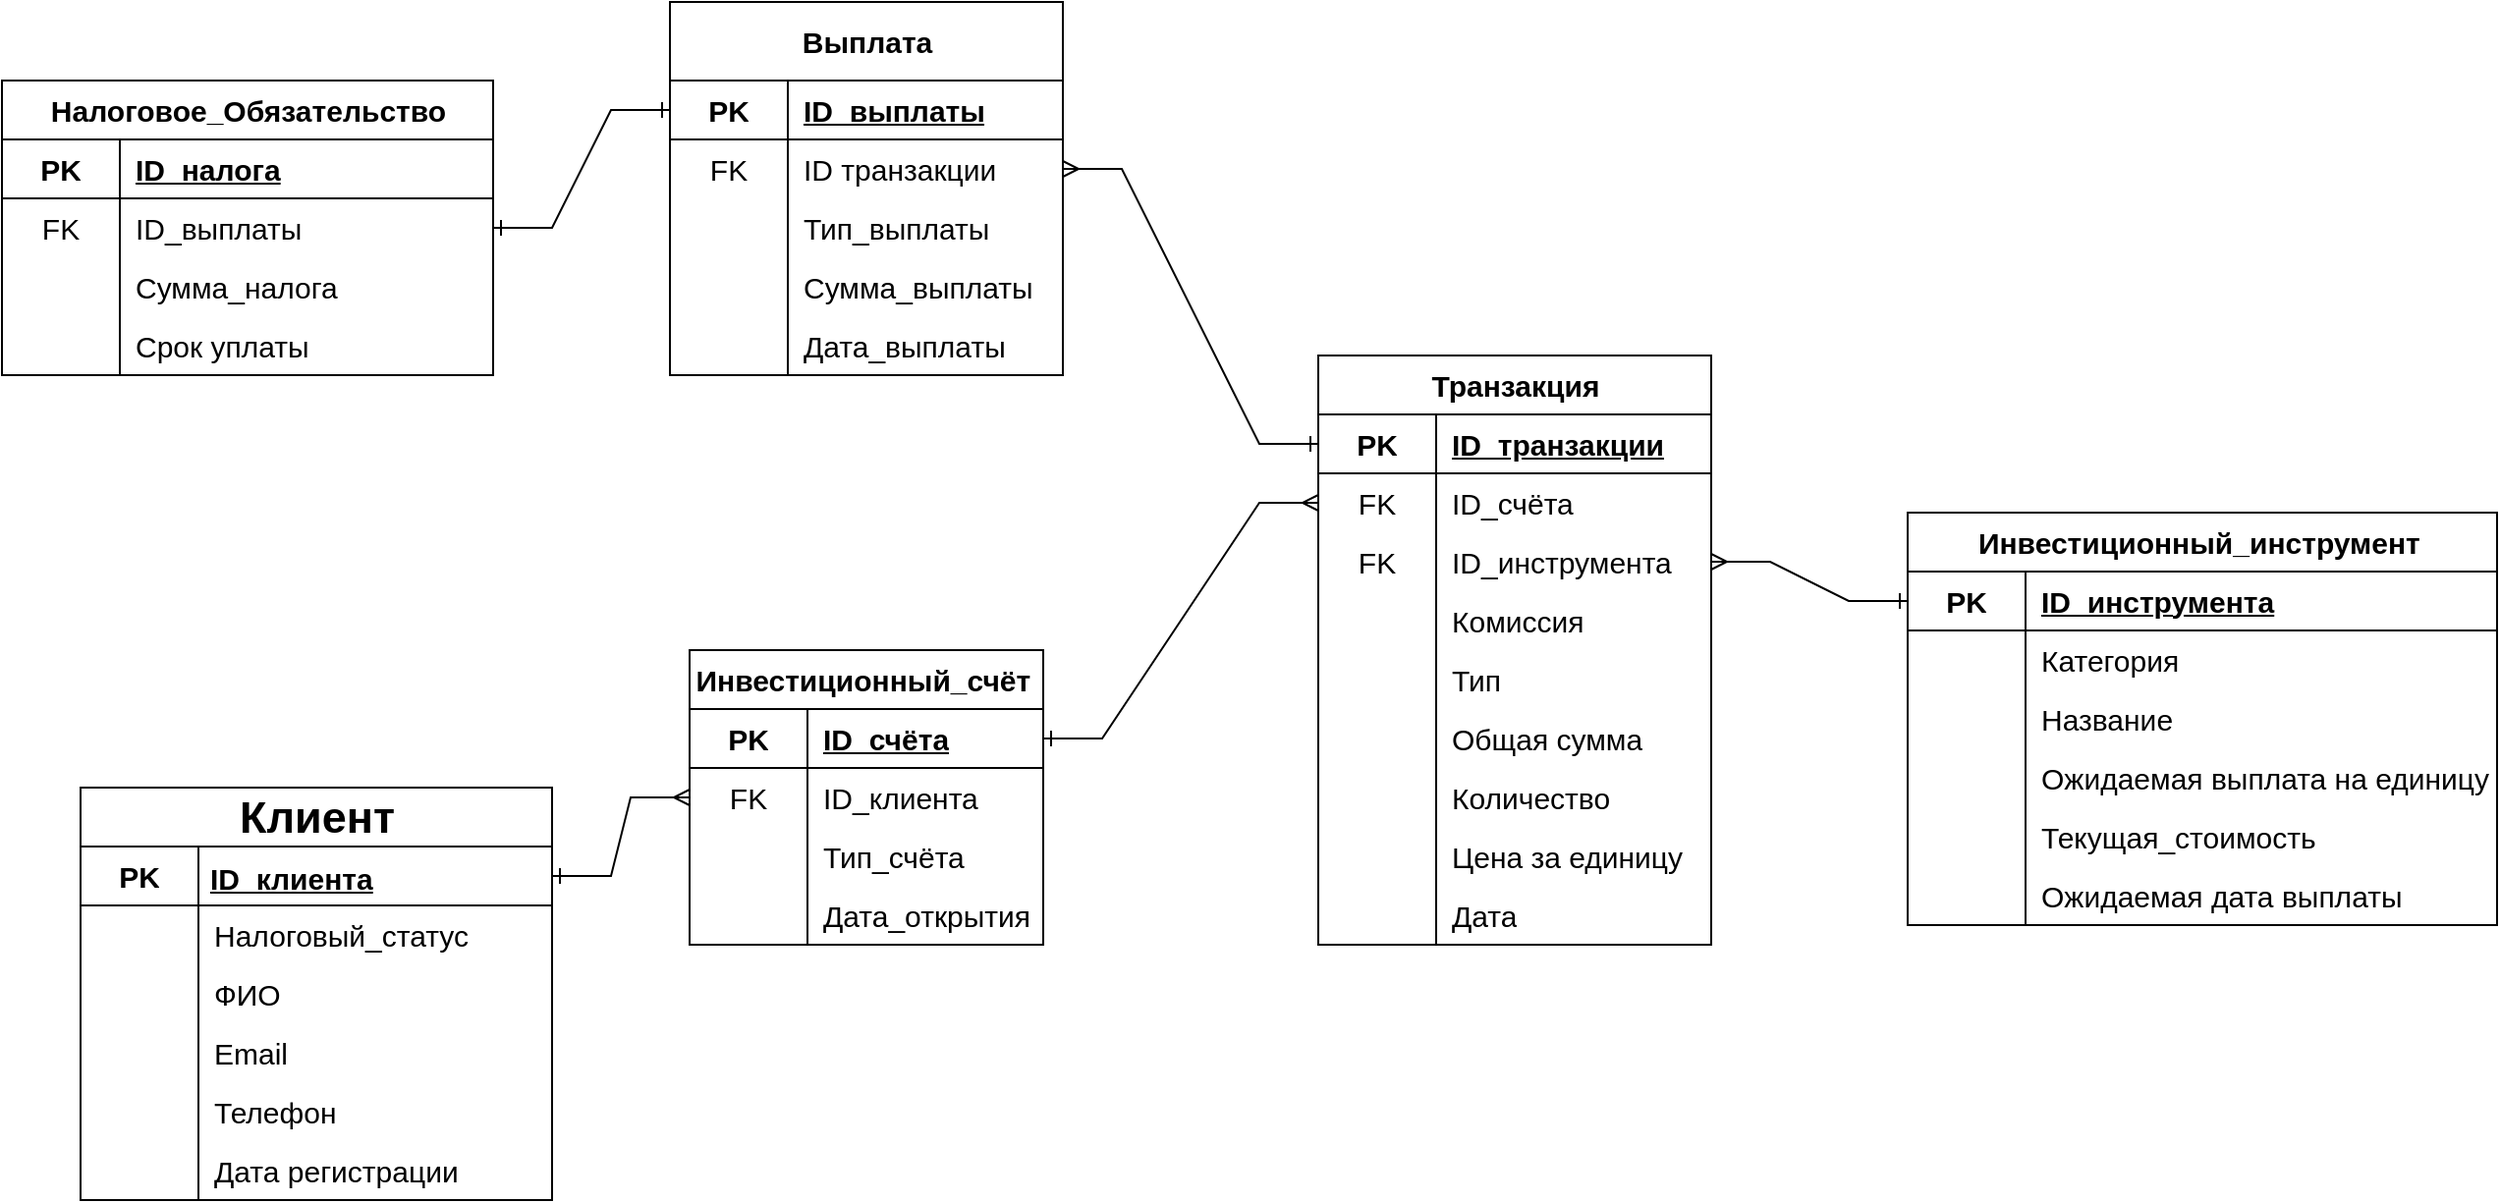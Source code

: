 <mxfile version="26.2.2">
  <diagram name="Страница — 1" id="XD8mL1H3JGyR3cqBagfl">
    <mxGraphModel dx="1548" dy="2171" grid="1" gridSize="10" guides="1" tooltips="1" connect="1" arrows="1" fold="1" page="1" pageScale="1" pageWidth="827" pageHeight="1169" math="0" shadow="0">
      <root>
        <mxCell id="0" />
        <mxCell id="1" parent="0" />
        <mxCell id="NHabuL97ViZi0DOSIS7M-5" value="&lt;div&gt;Инвестиционный_счёт&amp;nbsp;&lt;/div&gt;" style="shape=table;startSize=30;container=1;collapsible=1;childLayout=tableLayout;fixedRows=1;rowLines=0;fontStyle=1;align=center;resizeLast=1;verticalAlign=middle;horizontal=1;spacingTop=0;html=1;fontSize=15;" parent="1" vertex="1">
          <mxGeometry x="710" y="-530" width="180" height="150" as="geometry">
            <mxRectangle x="324" y="-620" width="70" height="30" as="alternateBounds" />
          </mxGeometry>
        </mxCell>
        <mxCell id="NHabuL97ViZi0DOSIS7M-6" value="" style="shape=tableRow;horizontal=1;startSize=0;swimlaneHead=0;swimlaneBody=0;fillColor=none;collapsible=0;dropTarget=0;points=[[0,0.5],[1,0.5]];portConstraint=eastwest;top=0;left=0;right=0;bottom=0;verticalAlign=middle;spacingTop=0;html=1;fontSize=15;" parent="NHabuL97ViZi0DOSIS7M-5" vertex="1">
          <mxGeometry y="30" width="180" height="30" as="geometry" />
        </mxCell>
        <mxCell id="NHabuL97ViZi0DOSIS7M-7" value="PK" style="shape=partialRectangle;connectable=0;fillColor=none;top=1;left=0;bottom=1;right=0;fontStyle=1;overflow=hidden;verticalAlign=middle;horizontal=1;spacingTop=0;html=1;fontSize=15;" parent="NHabuL97ViZi0DOSIS7M-6" vertex="1">
          <mxGeometry width="60" height="30" as="geometry">
            <mxRectangle width="60" height="30" as="alternateBounds" />
          </mxGeometry>
        </mxCell>
        <mxCell id="NHabuL97ViZi0DOSIS7M-8" value="&lt;div&gt;&lt;span class=&quot;text-sm px-1 rounded-sm !font-mono bg-orange-300/15 text-orange-500 dark:text-orange-300&quot;&gt;ID_счёта&lt;/span&gt;&lt;/div&gt;" style="shape=partialRectangle;connectable=0;fillColor=none;top=1;left=0;bottom=1;right=0;align=left;spacingLeft=6;fontStyle=5;overflow=hidden;verticalAlign=middle;horizontal=1;spacingTop=0;html=1;fontSize=15;" parent="NHabuL97ViZi0DOSIS7M-6" vertex="1">
          <mxGeometry x="60" width="120" height="30" as="geometry">
            <mxRectangle width="120" height="30" as="alternateBounds" />
          </mxGeometry>
        </mxCell>
        <mxCell id="NHabuL97ViZi0DOSIS7M-12" value="" style="shape=tableRow;horizontal=1;startSize=0;swimlaneHead=0;swimlaneBody=0;fillColor=none;collapsible=0;dropTarget=0;points=[[0,0.5],[1,0.5]];portConstraint=eastwest;top=0;left=0;right=0;bottom=0;verticalAlign=middle;spacingTop=0;html=1;fontSize=15;" parent="NHabuL97ViZi0DOSIS7M-5" vertex="1">
          <mxGeometry y="60" width="180" height="30" as="geometry" />
        </mxCell>
        <mxCell id="NHabuL97ViZi0DOSIS7M-13" value="FK" style="shape=partialRectangle;connectable=0;fillColor=none;top=0;left=0;bottom=0;right=0;editable=1;overflow=hidden;verticalAlign=middle;horizontal=1;spacingTop=0;html=1;fontSize=15;" parent="NHabuL97ViZi0DOSIS7M-12" vertex="1">
          <mxGeometry width="60" height="30" as="geometry">
            <mxRectangle width="60" height="30" as="alternateBounds" />
          </mxGeometry>
        </mxCell>
        <mxCell id="NHabuL97ViZi0DOSIS7M-14" value="&lt;div&gt;&lt;span class=&quot;text-sm px-1 rounded-sm !font-mono bg-orange-300/15 text-orange-500 dark:text-orange-300&quot;&gt;ID_клиента&lt;/span&gt;&lt;/div&gt;" style="shape=partialRectangle;connectable=0;fillColor=none;top=0;left=0;bottom=0;right=0;align=left;spacingLeft=6;overflow=hidden;verticalAlign=middle;horizontal=1;spacingTop=0;html=1;fontSize=15;" parent="NHabuL97ViZi0DOSIS7M-12" vertex="1">
          <mxGeometry x="60" width="120" height="30" as="geometry">
            <mxRectangle width="120" height="30" as="alternateBounds" />
          </mxGeometry>
        </mxCell>
        <mxCell id="NHabuL97ViZi0DOSIS7M-24" style="shape=tableRow;horizontal=1;startSize=0;swimlaneHead=0;swimlaneBody=0;fillColor=none;collapsible=0;dropTarget=0;points=[[0,0.5],[1,0.5]];portConstraint=eastwest;top=0;left=0;right=0;bottom=0;verticalAlign=middle;spacingTop=0;html=1;fontSize=15;" parent="NHabuL97ViZi0DOSIS7M-5" vertex="1">
          <mxGeometry y="90" width="180" height="30" as="geometry" />
        </mxCell>
        <mxCell id="NHabuL97ViZi0DOSIS7M-25" style="shape=partialRectangle;connectable=0;fillColor=none;top=0;left=0;bottom=0;right=0;editable=1;overflow=hidden;verticalAlign=middle;horizontal=1;spacingTop=0;html=1;fontSize=15;" parent="NHabuL97ViZi0DOSIS7M-24" vertex="1">
          <mxGeometry width="60" height="30" as="geometry">
            <mxRectangle width="60" height="30" as="alternateBounds" />
          </mxGeometry>
        </mxCell>
        <mxCell id="NHabuL97ViZi0DOSIS7M-26" value="&lt;div&gt;&lt;span class=&quot;text-sm px-1 rounded-sm !font-mono bg-orange-300/15 text-orange-500 dark:text-orange-300&quot;&gt;Тип_счёта&lt;/span&gt;&lt;/div&gt;" style="shape=partialRectangle;connectable=0;fillColor=none;top=0;left=0;bottom=0;right=0;align=left;spacingLeft=6;overflow=hidden;verticalAlign=middle;horizontal=1;spacingTop=0;html=1;fontSize=15;" parent="NHabuL97ViZi0DOSIS7M-24" vertex="1">
          <mxGeometry x="60" width="120" height="30" as="geometry">
            <mxRectangle width="120" height="30" as="alternateBounds" />
          </mxGeometry>
        </mxCell>
        <mxCell id="bDVeYn0kV_uHgOxBAZsU-36" style="shape=tableRow;horizontal=1;startSize=0;swimlaneHead=0;swimlaneBody=0;fillColor=none;collapsible=0;dropTarget=0;points=[[0,0.5],[1,0.5]];portConstraint=eastwest;top=0;left=0;right=0;bottom=0;verticalAlign=middle;spacingTop=0;html=1;fontSize=15;" parent="NHabuL97ViZi0DOSIS7M-5" vertex="1">
          <mxGeometry y="120" width="180" height="30" as="geometry" />
        </mxCell>
        <mxCell id="bDVeYn0kV_uHgOxBAZsU-37" style="shape=partialRectangle;connectable=0;fillColor=none;top=0;left=0;bottom=0;right=0;editable=1;overflow=hidden;verticalAlign=middle;horizontal=1;spacingTop=0;html=1;fontSize=15;" parent="bDVeYn0kV_uHgOxBAZsU-36" vertex="1">
          <mxGeometry width="60" height="30" as="geometry">
            <mxRectangle width="60" height="30" as="alternateBounds" />
          </mxGeometry>
        </mxCell>
        <mxCell id="bDVeYn0kV_uHgOxBAZsU-38" value="&lt;div&gt;&lt;span class=&quot;text-sm px-1 rounded-sm !font-mono bg-orange-300/15 text-orange-500 dark:text-orange-300&quot;&gt;Дата_открытия&lt;/span&gt;&lt;/div&gt;" style="shape=partialRectangle;connectable=0;fillColor=none;top=0;left=0;bottom=0;right=0;align=left;spacingLeft=6;overflow=hidden;verticalAlign=middle;horizontal=1;spacingTop=0;html=1;fontSize=15;" parent="bDVeYn0kV_uHgOxBAZsU-36" vertex="1">
          <mxGeometry x="60" width="120" height="30" as="geometry">
            <mxRectangle width="120" height="30" as="alternateBounds" />
          </mxGeometry>
        </mxCell>
        <mxCell id="NHabuL97ViZi0DOSIS7M-27" value="&lt;div&gt;Инвестиционный_инструмент&amp;nbsp;&lt;/div&gt;" style="shape=table;startSize=30;container=1;collapsible=1;childLayout=tableLayout;fixedRows=1;rowLines=0;fontStyle=1;align=center;resizeLast=1;verticalAlign=middle;horizontal=1;spacingTop=0;html=1;fontSize=15;" parent="1" vertex="1">
          <mxGeometry x="1330" y="-600" width="300" height="210" as="geometry">
            <mxRectangle x="280" y="290" width="70" height="30" as="alternateBounds" />
          </mxGeometry>
        </mxCell>
        <mxCell id="NHabuL97ViZi0DOSIS7M-28" value="" style="shape=tableRow;horizontal=1;startSize=0;swimlaneHead=0;swimlaneBody=0;fillColor=none;collapsible=0;dropTarget=0;points=[[0,0.5],[1,0.5]];portConstraint=eastwest;top=0;left=0;right=0;bottom=0;verticalAlign=middle;spacingTop=0;html=1;fontSize=15;" parent="NHabuL97ViZi0DOSIS7M-27" vertex="1">
          <mxGeometry y="30" width="300" height="30" as="geometry" />
        </mxCell>
        <mxCell id="NHabuL97ViZi0DOSIS7M-29" value="PK" style="shape=partialRectangle;connectable=0;fillColor=none;top=1;left=0;bottom=1;right=0;fontStyle=1;overflow=hidden;verticalAlign=middle;horizontal=1;spacingTop=0;html=1;fontSize=15;" parent="NHabuL97ViZi0DOSIS7M-28" vertex="1">
          <mxGeometry width="60" height="30" as="geometry">
            <mxRectangle width="60" height="30" as="alternateBounds" />
          </mxGeometry>
        </mxCell>
        <mxCell id="NHabuL97ViZi0DOSIS7M-30" value="&lt;div&gt;&lt;span class=&quot;text-sm px-1 rounded-sm !font-mono bg-orange-300/15 text-orange-500 dark:text-orange-300&quot;&gt;ID_инструмента&lt;/span&gt;&lt;/div&gt;" style="shape=partialRectangle;connectable=0;fillColor=none;top=1;left=0;bottom=1;right=0;align=left;spacingLeft=6;fontStyle=5;overflow=hidden;verticalAlign=middle;horizontal=1;spacingTop=0;html=1;fontSize=15;" parent="NHabuL97ViZi0DOSIS7M-28" vertex="1">
          <mxGeometry x="60" width="240" height="30" as="geometry">
            <mxRectangle width="240" height="30" as="alternateBounds" />
          </mxGeometry>
        </mxCell>
        <mxCell id="NHabuL97ViZi0DOSIS7M-31" value="" style="shape=tableRow;horizontal=1;startSize=0;swimlaneHead=0;swimlaneBody=0;fillColor=none;collapsible=0;dropTarget=0;points=[[0,0.5],[1,0.5]];portConstraint=eastwest;top=0;left=0;right=0;bottom=0;verticalAlign=middle;spacingTop=0;html=1;fontSize=15;" parent="NHabuL97ViZi0DOSIS7M-27" vertex="1">
          <mxGeometry y="60" width="300" height="30" as="geometry" />
        </mxCell>
        <mxCell id="NHabuL97ViZi0DOSIS7M-32" value="" style="shape=partialRectangle;connectable=0;fillColor=none;top=0;left=0;bottom=0;right=0;editable=1;overflow=hidden;verticalAlign=middle;horizontal=1;spacingTop=0;html=1;fontSize=15;" parent="NHabuL97ViZi0DOSIS7M-31" vertex="1">
          <mxGeometry width="60" height="30" as="geometry">
            <mxRectangle width="60" height="30" as="alternateBounds" />
          </mxGeometry>
        </mxCell>
        <mxCell id="NHabuL97ViZi0DOSIS7M-33" value="&lt;div&gt;&lt;span class=&quot;text-sm px-1 rounded-sm !font-mono bg-orange-400/10 text-orange-500 dark:bg-orange-300/10 dark:text-orange-200&quot;&gt;Категория&lt;/span&gt;&lt;/div&gt;" style="shape=partialRectangle;connectable=0;fillColor=none;top=0;left=0;bottom=0;right=0;align=left;spacingLeft=6;overflow=hidden;verticalAlign=middle;horizontal=1;spacingTop=0;html=1;fontSize=15;" parent="NHabuL97ViZi0DOSIS7M-31" vertex="1">
          <mxGeometry x="60" width="240" height="30" as="geometry">
            <mxRectangle width="240" height="30" as="alternateBounds" />
          </mxGeometry>
        </mxCell>
        <mxCell id="NHabuL97ViZi0DOSIS7M-34" style="shape=tableRow;horizontal=1;startSize=0;swimlaneHead=0;swimlaneBody=0;fillColor=none;collapsible=0;dropTarget=0;points=[[0,0.5],[1,0.5]];portConstraint=eastwest;top=0;left=0;right=0;bottom=0;verticalAlign=middle;spacingTop=0;html=1;fontSize=15;" parent="NHabuL97ViZi0DOSIS7M-27" vertex="1">
          <mxGeometry y="90" width="300" height="30" as="geometry" />
        </mxCell>
        <mxCell id="NHabuL97ViZi0DOSIS7M-35" style="shape=partialRectangle;connectable=0;fillColor=none;top=0;left=0;bottom=0;right=0;editable=1;overflow=hidden;verticalAlign=middle;horizontal=1;spacingTop=0;html=1;fontSize=15;" parent="NHabuL97ViZi0DOSIS7M-34" vertex="1">
          <mxGeometry width="60" height="30" as="geometry">
            <mxRectangle width="60" height="30" as="alternateBounds" />
          </mxGeometry>
        </mxCell>
        <mxCell id="NHabuL97ViZi0DOSIS7M-36" value="&lt;div&gt;&lt;span class=&quot;text-sm px-1 rounded-sm !font-mono bg-orange-300/15 text-orange-500 dark:text-orange-300&quot;&gt;Название&lt;/span&gt;&lt;/div&gt;" style="shape=partialRectangle;connectable=0;fillColor=none;top=0;left=0;bottom=0;right=0;align=left;spacingLeft=6;overflow=hidden;verticalAlign=middle;horizontal=1;spacingTop=0;html=1;fontSize=15;" parent="NHabuL97ViZi0DOSIS7M-34" vertex="1">
          <mxGeometry x="60" width="240" height="30" as="geometry">
            <mxRectangle width="240" height="30" as="alternateBounds" />
          </mxGeometry>
        </mxCell>
        <mxCell id="bDVeYn0kV_uHgOxBAZsU-24" style="shape=tableRow;horizontal=1;startSize=0;swimlaneHead=0;swimlaneBody=0;fillColor=none;collapsible=0;dropTarget=0;points=[[0,0.5],[1,0.5]];portConstraint=eastwest;top=0;left=0;right=0;bottom=0;verticalAlign=middle;spacingTop=0;html=1;fontSize=15;" parent="NHabuL97ViZi0DOSIS7M-27" vertex="1">
          <mxGeometry y="120" width="300" height="30" as="geometry" />
        </mxCell>
        <mxCell id="bDVeYn0kV_uHgOxBAZsU-25" style="shape=partialRectangle;connectable=0;fillColor=none;top=0;left=0;bottom=0;right=0;editable=1;overflow=hidden;verticalAlign=middle;horizontal=1;spacingTop=0;html=1;fontSize=15;" parent="bDVeYn0kV_uHgOxBAZsU-24" vertex="1">
          <mxGeometry width="60" height="30" as="geometry">
            <mxRectangle width="60" height="30" as="alternateBounds" />
          </mxGeometry>
        </mxCell>
        <mxCell id="bDVeYn0kV_uHgOxBAZsU-26" value="&lt;div&gt;&lt;span class=&quot;text-sm px-1 rounded-sm !font-mono bg-orange-400/10 text-orange-500 dark:bg-orange-300/10 dark:text-orange-200&quot;&gt;Ожидаемая выплата на единицу&lt;/span&gt;&lt;/div&gt;" style="shape=partialRectangle;connectable=0;fillColor=none;top=0;left=0;bottom=0;right=0;align=left;spacingLeft=6;overflow=hidden;verticalAlign=middle;horizontal=1;spacingTop=0;html=1;fontSize=15;" parent="bDVeYn0kV_uHgOxBAZsU-24" vertex="1">
          <mxGeometry x="60" width="240" height="30" as="geometry">
            <mxRectangle width="240" height="30" as="alternateBounds" />
          </mxGeometry>
        </mxCell>
        <mxCell id="bDVeYn0kV_uHgOxBAZsU-27" style="shape=tableRow;horizontal=1;startSize=0;swimlaneHead=0;swimlaneBody=0;fillColor=none;collapsible=0;dropTarget=0;points=[[0,0.5],[1,0.5]];portConstraint=eastwest;top=0;left=0;right=0;bottom=0;verticalAlign=middle;spacingTop=0;html=1;fontSize=15;" parent="NHabuL97ViZi0DOSIS7M-27" vertex="1">
          <mxGeometry y="150" width="300" height="30" as="geometry" />
        </mxCell>
        <mxCell id="bDVeYn0kV_uHgOxBAZsU-28" style="shape=partialRectangle;connectable=0;fillColor=none;top=0;left=0;bottom=0;right=0;editable=1;overflow=hidden;verticalAlign=middle;horizontal=1;spacingTop=0;html=1;fontSize=15;" parent="bDVeYn0kV_uHgOxBAZsU-27" vertex="1">
          <mxGeometry width="60" height="30" as="geometry">
            <mxRectangle width="60" height="30" as="alternateBounds" />
          </mxGeometry>
        </mxCell>
        <mxCell id="bDVeYn0kV_uHgOxBAZsU-29" value="&lt;div&gt;&lt;span class=&quot;text-sm px-1 rounded-sm !font-mono bg-orange-300/15 text-orange-500 dark:text-orange-300&quot;&gt;Текущая_стоимость&lt;/span&gt;&lt;/div&gt;" style="shape=partialRectangle;connectable=0;fillColor=none;top=0;left=0;bottom=0;right=0;align=left;spacingLeft=6;overflow=hidden;verticalAlign=middle;horizontal=1;spacingTop=0;html=1;fontSize=15;" parent="bDVeYn0kV_uHgOxBAZsU-27" vertex="1">
          <mxGeometry x="60" width="240" height="30" as="geometry">
            <mxRectangle width="240" height="30" as="alternateBounds" />
          </mxGeometry>
        </mxCell>
        <mxCell id="bDVeYn0kV_uHgOxBAZsU-30" style="shape=tableRow;horizontal=1;startSize=0;swimlaneHead=0;swimlaneBody=0;fillColor=none;collapsible=0;dropTarget=0;points=[[0,0.5],[1,0.5]];portConstraint=eastwest;top=0;left=0;right=0;bottom=0;verticalAlign=middle;spacingTop=0;html=1;fontSize=15;" parent="NHabuL97ViZi0DOSIS7M-27" vertex="1">
          <mxGeometry y="180" width="300" height="30" as="geometry" />
        </mxCell>
        <mxCell id="bDVeYn0kV_uHgOxBAZsU-31" style="shape=partialRectangle;connectable=0;fillColor=none;top=0;left=0;bottom=0;right=0;editable=1;overflow=hidden;verticalAlign=middle;horizontal=1;spacingTop=0;html=1;fontSize=15;" parent="bDVeYn0kV_uHgOxBAZsU-30" vertex="1">
          <mxGeometry width="60" height="30" as="geometry">
            <mxRectangle width="60" height="30" as="alternateBounds" />
          </mxGeometry>
        </mxCell>
        <mxCell id="bDVeYn0kV_uHgOxBAZsU-32" value="&lt;div&gt;&lt;span class=&quot;text-sm px-1 rounded-sm !font-mono bg-orange-400/10 text-orange-500 dark:bg-orange-300/10 dark:text-orange-200&quot;&gt;Ожидаемая дата выплаты&lt;/span&gt;&lt;/div&gt;" style="shape=partialRectangle;connectable=0;fillColor=none;top=0;left=0;bottom=0;right=0;align=left;spacingLeft=6;overflow=hidden;verticalAlign=middle;horizontal=1;spacingTop=0;html=1;fontSize=15;" parent="bDVeYn0kV_uHgOxBAZsU-30" vertex="1">
          <mxGeometry x="60" width="240" height="30" as="geometry">
            <mxRectangle width="240" height="30" as="alternateBounds" />
          </mxGeometry>
        </mxCell>
        <mxCell id="NHabuL97ViZi0DOSIS7M-37" value="&lt;div&gt;Выплата&lt;/div&gt;" style="shape=table;startSize=40;container=1;collapsible=1;childLayout=tableLayout;fixedRows=1;rowLines=0;fontStyle=1;align=center;resizeLast=1;verticalAlign=middle;horizontal=1;spacingTop=0;html=1;fontSize=15;" parent="1" vertex="1">
          <mxGeometry x="700" y="-860" width="200" height="190" as="geometry">
            <mxRectangle x="280" y="290" width="70" height="30" as="alternateBounds" />
          </mxGeometry>
        </mxCell>
        <mxCell id="NHabuL97ViZi0DOSIS7M-38" value="" style="shape=tableRow;horizontal=1;startSize=0;swimlaneHead=0;swimlaneBody=0;fillColor=none;collapsible=0;dropTarget=0;points=[[0,0.5],[1,0.5]];portConstraint=eastwest;top=0;left=0;right=0;bottom=0;verticalAlign=middle;spacingTop=0;html=1;fontSize=15;" parent="NHabuL97ViZi0DOSIS7M-37" vertex="1">
          <mxGeometry y="40" width="200" height="30" as="geometry" />
        </mxCell>
        <mxCell id="NHabuL97ViZi0DOSIS7M-39" value="PK" style="shape=partialRectangle;connectable=0;fillColor=none;top=1;left=0;bottom=1;right=0;fontStyle=1;overflow=hidden;verticalAlign=middle;horizontal=1;spacingTop=0;html=1;fontSize=15;perimeterSpacing=0;" parent="NHabuL97ViZi0DOSIS7M-38" vertex="1">
          <mxGeometry width="60" height="30" as="geometry">
            <mxRectangle width="60" height="30" as="alternateBounds" />
          </mxGeometry>
        </mxCell>
        <mxCell id="NHabuL97ViZi0DOSIS7M-40" value="&lt;div&gt;&lt;span class=&quot;text-sm px-1 rounded-sm !font-mono bg-orange-300/15 text-orange-500 dark:text-orange-300&quot;&gt;ID_выплаты&lt;/span&gt;&lt;/div&gt;" style="shape=partialRectangle;connectable=0;fillColor=none;top=1;left=0;bottom=1;right=0;align=left;spacingLeft=6;fontStyle=5;overflow=hidden;verticalAlign=middle;horizontal=1;spacingTop=0;html=1;fontSize=15;perimeterSpacing=0;" parent="NHabuL97ViZi0DOSIS7M-38" vertex="1">
          <mxGeometry x="60" width="140" height="30" as="geometry">
            <mxRectangle width="140" height="30" as="alternateBounds" />
          </mxGeometry>
        </mxCell>
        <mxCell id="7bOP3J1XzHHh1wOAjMMf-2" style="shape=tableRow;horizontal=1;startSize=0;swimlaneHead=0;swimlaneBody=0;fillColor=none;collapsible=0;dropTarget=0;points=[[0,0.5],[1,0.5]];portConstraint=eastwest;top=0;left=0;right=0;bottom=0;verticalAlign=middle;spacingTop=0;html=1;fontSize=15;" parent="NHabuL97ViZi0DOSIS7M-37" vertex="1">
          <mxGeometry y="70" width="200" height="30" as="geometry" />
        </mxCell>
        <mxCell id="7bOP3J1XzHHh1wOAjMMf-3" value="FK" style="shape=partialRectangle;connectable=0;fillColor=none;top=0;left=0;bottom=0;right=0;editable=1;overflow=hidden;verticalAlign=middle;horizontal=1;spacingTop=0;html=1;fontSize=15;" parent="7bOP3J1XzHHh1wOAjMMf-2" vertex="1">
          <mxGeometry width="60" height="30" as="geometry">
            <mxRectangle width="60" height="30" as="alternateBounds" />
          </mxGeometry>
        </mxCell>
        <mxCell id="7bOP3J1XzHHh1wOAjMMf-4" value="&lt;div&gt;&lt;span class=&quot;text-sm px-1 rounded-sm !font-mono bg-orange-400/10 text-orange-500 dark:bg-orange-300/10 dark:text-orange-200&quot;&gt;ID транзакции&lt;/span&gt;&lt;/div&gt;" style="shape=partialRectangle;connectable=0;fillColor=none;top=0;left=0;bottom=0;right=0;align=left;spacingLeft=6;overflow=hidden;verticalAlign=middle;horizontal=1;spacingTop=0;html=1;fontSize=15;" parent="7bOP3J1XzHHh1wOAjMMf-2" vertex="1">
          <mxGeometry x="60" width="140" height="30" as="geometry">
            <mxRectangle width="140" height="30" as="alternateBounds" />
          </mxGeometry>
        </mxCell>
        <mxCell id="NHabuL97ViZi0DOSIS7M-53" style="shape=tableRow;horizontal=1;startSize=0;swimlaneHead=0;swimlaneBody=0;fillColor=none;collapsible=0;dropTarget=0;points=[[0,0.5],[1,0.5]];portConstraint=eastwest;top=0;left=0;right=0;bottom=0;verticalAlign=middle;spacingTop=0;html=1;fontSize=15;" parent="NHabuL97ViZi0DOSIS7M-37" vertex="1">
          <mxGeometry y="100" width="200" height="30" as="geometry" />
        </mxCell>
        <mxCell id="NHabuL97ViZi0DOSIS7M-54" style="shape=partialRectangle;connectable=0;fillColor=none;top=0;left=0;bottom=0;right=0;editable=1;overflow=hidden;verticalAlign=middle;horizontal=1;spacingTop=0;html=1;fontSize=15;" parent="NHabuL97ViZi0DOSIS7M-53" vertex="1">
          <mxGeometry width="60" height="30" as="geometry">
            <mxRectangle width="60" height="30" as="alternateBounds" />
          </mxGeometry>
        </mxCell>
        <mxCell id="NHabuL97ViZi0DOSIS7M-55" value="&lt;div&gt;&lt;span class=&quot;text-sm px-1 rounded-sm !font-mono bg-orange-300/15 text-orange-500 dark:text-orange-300&quot;&gt;Тип_выплаты&lt;/span&gt;&lt;/div&gt;" style="shape=partialRectangle;connectable=0;fillColor=none;top=0;left=0;bottom=0;right=0;align=left;spacingLeft=6;overflow=hidden;verticalAlign=middle;horizontal=1;spacingTop=0;html=1;fontSize=15;" parent="NHabuL97ViZi0DOSIS7M-53" vertex="1">
          <mxGeometry x="60" width="140" height="30" as="geometry">
            <mxRectangle width="140" height="30" as="alternateBounds" />
          </mxGeometry>
        </mxCell>
        <mxCell id="NHabuL97ViZi0DOSIS7M-50" style="shape=tableRow;horizontal=1;startSize=0;swimlaneHead=0;swimlaneBody=0;fillColor=none;collapsible=0;dropTarget=0;points=[[0,0.5],[1,0.5]];portConstraint=eastwest;top=0;left=0;right=0;bottom=0;verticalAlign=middle;spacingTop=0;html=1;fontSize=15;" parent="NHabuL97ViZi0DOSIS7M-37" vertex="1">
          <mxGeometry y="130" width="200" height="30" as="geometry" />
        </mxCell>
        <mxCell id="NHabuL97ViZi0DOSIS7M-51" style="shape=partialRectangle;connectable=0;fillColor=none;top=0;left=0;bottom=0;right=0;editable=1;overflow=hidden;verticalAlign=middle;horizontal=1;spacingTop=0;html=1;fontSize=15;" parent="NHabuL97ViZi0DOSIS7M-50" vertex="1">
          <mxGeometry width="60" height="30" as="geometry">
            <mxRectangle width="60" height="30" as="alternateBounds" />
          </mxGeometry>
        </mxCell>
        <mxCell id="NHabuL97ViZi0DOSIS7M-52" value="&lt;div&gt;&lt;span class=&quot;text-sm px-1 rounded-sm !font-mono bg-orange-300/15 text-orange-500 dark:text-orange-300&quot;&gt;Сумма_выплаты&lt;/span&gt;&lt;/div&gt;" style="shape=partialRectangle;connectable=0;fillColor=none;top=0;left=0;bottom=0;right=0;align=left;spacingLeft=6;overflow=hidden;verticalAlign=middle;horizontal=1;spacingTop=0;html=1;fontSize=15;" parent="NHabuL97ViZi0DOSIS7M-50" vertex="1">
          <mxGeometry x="60" width="140" height="30" as="geometry">
            <mxRectangle width="140" height="30" as="alternateBounds" />
          </mxGeometry>
        </mxCell>
        <mxCell id="NHabuL97ViZi0DOSIS7M-47" style="shape=tableRow;horizontal=1;startSize=0;swimlaneHead=0;swimlaneBody=0;fillColor=none;collapsible=0;dropTarget=0;points=[[0,0.5],[1,0.5]];portConstraint=eastwest;top=0;left=0;right=0;bottom=0;verticalAlign=middle;spacingTop=0;html=1;fontSize=15;" parent="NHabuL97ViZi0DOSIS7M-37" vertex="1">
          <mxGeometry y="160" width="200" height="30" as="geometry" />
        </mxCell>
        <mxCell id="NHabuL97ViZi0DOSIS7M-48" style="shape=partialRectangle;connectable=0;fillColor=none;top=0;left=0;bottom=0;right=0;editable=1;overflow=hidden;verticalAlign=middle;horizontal=1;spacingTop=0;html=1;fontSize=15;" parent="NHabuL97ViZi0DOSIS7M-47" vertex="1">
          <mxGeometry width="60" height="30" as="geometry">
            <mxRectangle width="60" height="30" as="alternateBounds" />
          </mxGeometry>
        </mxCell>
        <mxCell id="NHabuL97ViZi0DOSIS7M-49" value="&lt;div&gt;&lt;span class=&quot;text-sm px-1 rounded-sm !font-mono bg-orange-300/15 text-orange-500 dark:text-orange-300&quot;&gt;Дата_выплаты&lt;/span&gt;&lt;/div&gt;" style="shape=partialRectangle;connectable=0;fillColor=none;top=0;left=0;bottom=0;right=0;align=left;spacingLeft=6;overflow=hidden;verticalAlign=middle;horizontal=1;spacingTop=0;html=1;fontSize=15;" parent="NHabuL97ViZi0DOSIS7M-47" vertex="1">
          <mxGeometry x="60" width="140" height="30" as="geometry">
            <mxRectangle width="140" height="30" as="alternateBounds" />
          </mxGeometry>
        </mxCell>
        <mxCell id="NHabuL97ViZi0DOSIS7M-60" value="&lt;h2 dir=&quot;ltr&quot; data-pm-slice=&quot;1 1 []&quot;&gt;&lt;font&gt;Клиент&lt;/font&gt;&lt;/h2&gt;" style="shape=table;startSize=30;container=1;collapsible=1;childLayout=tableLayout;fixedRows=1;rowLines=0;fontStyle=1;align=center;resizeLast=1;verticalAlign=middle;horizontal=1;spacingTop=0;html=1;fontSize=15;" parent="1" vertex="1">
          <mxGeometry x="400" y="-460" width="240" height="210" as="geometry">
            <mxRectangle x="280" y="290" width="70" height="30" as="alternateBounds" />
          </mxGeometry>
        </mxCell>
        <mxCell id="NHabuL97ViZi0DOSIS7M-61" value="" style="shape=tableRow;horizontal=1;startSize=0;swimlaneHead=0;swimlaneBody=0;fillColor=none;collapsible=0;dropTarget=0;points=[[0,0.5],[1,0.5]];portConstraint=eastwest;top=0;left=0;right=0;bottom=0;verticalAlign=middle;spacingTop=0;html=1;fontSize=15;" parent="NHabuL97ViZi0DOSIS7M-60" vertex="1">
          <mxGeometry y="30" width="240" height="30" as="geometry" />
        </mxCell>
        <mxCell id="NHabuL97ViZi0DOSIS7M-62" value="PK" style="shape=partialRectangle;connectable=0;fillColor=none;top=1;left=0;bottom=1;right=0;fontStyle=1;overflow=hidden;verticalAlign=middle;horizontal=1;spacingTop=0;html=1;fontSize=15;" parent="NHabuL97ViZi0DOSIS7M-61" vertex="1">
          <mxGeometry width="60" height="30" as="geometry">
            <mxRectangle width="60" height="30" as="alternateBounds" />
          </mxGeometry>
        </mxCell>
        <mxCell id="NHabuL97ViZi0DOSIS7M-63" value="&lt;p dir=&quot;ltr&quot; data-pm-slice=&quot;1 1 [&amp;quot;bulletList&amp;quot;,{&amp;quot;tight&amp;quot;:true,&amp;quot;dir&amp;quot;:&amp;quot;ltr&amp;quot;},&amp;quot;listItem&amp;quot;,{},&amp;quot;bulletList&amp;quot;,{&amp;quot;tight&amp;quot;:true,&amp;quot;dir&amp;quot;:&amp;quot;ltr&amp;quot;},&amp;quot;listItem&amp;quot;,{}]&quot;&gt;&lt;span class=&quot;text-sm px-1 rounded-sm !font-mono bg-sunset/10 text-rust dark:bg-dawn/10 dark:text-dawn&quot;&gt;ID_клиента&lt;/span&gt;&lt;/p&gt;" style="shape=partialRectangle;connectable=0;fillColor=none;top=1;left=0;bottom=1;right=0;align=left;spacingLeft=6;fontStyle=5;overflow=hidden;verticalAlign=middle;horizontal=1;spacingTop=-8;html=1;fontSize=15;strokeWidth=1;spacing=0;" parent="NHabuL97ViZi0DOSIS7M-61" vertex="1">
          <mxGeometry x="60" width="180" height="30" as="geometry">
            <mxRectangle width="180" height="30" as="alternateBounds" />
          </mxGeometry>
        </mxCell>
        <mxCell id="NHabuL97ViZi0DOSIS7M-64" value="" style="shape=tableRow;horizontal=1;startSize=0;swimlaneHead=0;swimlaneBody=0;fillColor=none;collapsible=0;dropTarget=0;points=[[0,0.5],[1,0.5]];portConstraint=eastwest;top=0;left=0;right=0;bottom=0;verticalAlign=middle;spacingTop=0;html=1;fontSize=15;" parent="NHabuL97ViZi0DOSIS7M-60" vertex="1">
          <mxGeometry y="60" width="240" height="30" as="geometry" />
        </mxCell>
        <mxCell id="NHabuL97ViZi0DOSIS7M-65" value="" style="shape=partialRectangle;connectable=0;fillColor=none;top=0;left=0;bottom=0;right=0;editable=1;overflow=hidden;verticalAlign=middle;horizontal=1;spacingTop=0;html=1;fontSize=15;" parent="NHabuL97ViZi0DOSIS7M-64" vertex="1">
          <mxGeometry width="60" height="30" as="geometry">
            <mxRectangle width="60" height="30" as="alternateBounds" />
          </mxGeometry>
        </mxCell>
        <mxCell id="NHabuL97ViZi0DOSIS7M-66" value="&lt;div&gt;&lt;span class=&quot;text-sm px-1 rounded-sm !font-mono bg-orange-300/15 text-orange-500 dark:text-orange-300&quot;&gt;Налоговый_статус&lt;/span&gt;&lt;/div&gt;" style="shape=partialRectangle;connectable=0;fillColor=none;top=0;left=0;bottom=0;right=0;align=left;spacingLeft=6;overflow=hidden;verticalAlign=middle;horizontal=1;spacingTop=0;html=1;fontSize=15;" parent="NHabuL97ViZi0DOSIS7M-64" vertex="1">
          <mxGeometry x="60" width="180" height="30" as="geometry">
            <mxRectangle width="180" height="30" as="alternateBounds" />
          </mxGeometry>
        </mxCell>
        <mxCell id="NHabuL97ViZi0DOSIS7M-67" style="shape=tableRow;horizontal=1;startSize=0;swimlaneHead=0;swimlaneBody=0;fillColor=none;collapsible=0;dropTarget=0;points=[[0,0.5],[1,0.5]];portConstraint=eastwest;top=0;left=0;right=0;bottom=0;verticalAlign=middle;spacingTop=0;html=1;fontSize=15;" parent="NHabuL97ViZi0DOSIS7M-60" vertex="1">
          <mxGeometry y="90" width="240" height="30" as="geometry" />
        </mxCell>
        <mxCell id="NHabuL97ViZi0DOSIS7M-68" style="shape=partialRectangle;connectable=0;fillColor=none;top=0;left=0;bottom=0;right=0;editable=1;overflow=hidden;verticalAlign=middle;horizontal=1;spacingTop=0;html=1;fontSize=15;" parent="NHabuL97ViZi0DOSIS7M-67" vertex="1">
          <mxGeometry width="60" height="30" as="geometry">
            <mxRectangle width="60" height="30" as="alternateBounds" />
          </mxGeometry>
        </mxCell>
        <mxCell id="NHabuL97ViZi0DOSIS7M-69" value="&lt;div&gt;&lt;span class=&quot;text-sm px-1 rounded-sm !font-mono bg-orange-300/15 text-orange-500 dark:text-orange-300&quot;&gt;ФИО&lt;/span&gt;&lt;/div&gt;" style="shape=partialRectangle;connectable=0;fillColor=none;top=0;left=0;bottom=0;right=0;align=left;spacingLeft=6;overflow=hidden;verticalAlign=middle;horizontal=1;spacingTop=0;html=1;fontSize=15;" parent="NHabuL97ViZi0DOSIS7M-67" vertex="1">
          <mxGeometry x="60" width="180" height="30" as="geometry">
            <mxRectangle width="180" height="30" as="alternateBounds" />
          </mxGeometry>
        </mxCell>
        <mxCell id="NHabuL97ViZi0DOSIS7M-70" style="shape=tableRow;horizontal=1;startSize=0;swimlaneHead=0;swimlaneBody=0;fillColor=none;collapsible=0;dropTarget=0;points=[[0,0.5],[1,0.5]];portConstraint=eastwest;top=0;left=0;right=0;bottom=0;verticalAlign=middle;spacingTop=0;html=1;fontSize=15;" parent="NHabuL97ViZi0DOSIS7M-60" vertex="1">
          <mxGeometry y="120" width="240" height="30" as="geometry" />
        </mxCell>
        <mxCell id="NHabuL97ViZi0DOSIS7M-71" style="shape=partialRectangle;connectable=0;fillColor=none;top=0;left=0;bottom=0;right=0;editable=1;overflow=hidden;verticalAlign=middle;horizontal=1;spacingTop=0;html=1;fontSize=15;" parent="NHabuL97ViZi0DOSIS7M-70" vertex="1">
          <mxGeometry width="60" height="30" as="geometry">
            <mxRectangle width="60" height="30" as="alternateBounds" />
          </mxGeometry>
        </mxCell>
        <mxCell id="NHabuL97ViZi0DOSIS7M-72" value="&lt;div&gt;&lt;span class=&quot;text-sm px-1 rounded-sm !font-mono bg-orange-300/15 text-orange-500 dark:text-orange-300&quot;&gt;Email&lt;/span&gt;&lt;/div&gt;" style="shape=partialRectangle;connectable=0;fillColor=none;top=0;left=0;bottom=0;right=0;align=left;spacingLeft=6;overflow=hidden;verticalAlign=middle;horizontal=1;spacingTop=0;html=1;fontSize=15;" parent="NHabuL97ViZi0DOSIS7M-70" vertex="1">
          <mxGeometry x="60" width="180" height="30" as="geometry">
            <mxRectangle width="180" height="30" as="alternateBounds" />
          </mxGeometry>
        </mxCell>
        <mxCell id="bDVeYn0kV_uHgOxBAZsU-1" style="shape=tableRow;horizontal=1;startSize=0;swimlaneHead=0;swimlaneBody=0;fillColor=none;collapsible=0;dropTarget=0;points=[[0,0.5],[1,0.5]];portConstraint=eastwest;top=0;left=0;right=0;bottom=0;verticalAlign=middle;spacingTop=0;html=1;fontSize=15;" parent="NHabuL97ViZi0DOSIS7M-60" vertex="1">
          <mxGeometry y="150" width="240" height="30" as="geometry" />
        </mxCell>
        <mxCell id="bDVeYn0kV_uHgOxBAZsU-2" style="shape=partialRectangle;connectable=0;fillColor=none;top=0;left=0;bottom=0;right=0;editable=1;overflow=hidden;verticalAlign=middle;horizontal=1;spacingTop=0;html=1;fontSize=15;" parent="bDVeYn0kV_uHgOxBAZsU-1" vertex="1">
          <mxGeometry width="60" height="30" as="geometry">
            <mxRectangle width="60" height="30" as="alternateBounds" />
          </mxGeometry>
        </mxCell>
        <mxCell id="bDVeYn0kV_uHgOxBAZsU-3" value="&lt;div&gt;&lt;span class=&quot;text-sm px-1 rounded-sm !font-mono bg-orange-300/15 text-orange-500 dark:text-orange-300&quot;&gt;Телефон&lt;/span&gt;&lt;/div&gt;" style="shape=partialRectangle;connectable=0;fillColor=none;top=0;left=0;bottom=0;right=0;align=left;spacingLeft=6;overflow=hidden;verticalAlign=middle;horizontal=1;spacingTop=0;html=1;fontSize=15;" parent="bDVeYn0kV_uHgOxBAZsU-1" vertex="1">
          <mxGeometry x="60" width="180" height="30" as="geometry">
            <mxRectangle width="180" height="30" as="alternateBounds" />
          </mxGeometry>
        </mxCell>
        <mxCell id="7bOP3J1XzHHh1wOAjMMf-10" style="shape=tableRow;horizontal=1;startSize=0;swimlaneHead=0;swimlaneBody=0;fillColor=none;collapsible=0;dropTarget=0;points=[[0,0.5],[1,0.5]];portConstraint=eastwest;top=0;left=0;right=0;bottom=0;verticalAlign=middle;spacingTop=0;html=1;fontSize=15;" parent="NHabuL97ViZi0DOSIS7M-60" vertex="1">
          <mxGeometry y="180" width="240" height="30" as="geometry" />
        </mxCell>
        <mxCell id="7bOP3J1XzHHh1wOAjMMf-11" style="shape=partialRectangle;connectable=0;fillColor=none;top=0;left=0;bottom=0;right=0;editable=1;overflow=hidden;verticalAlign=middle;horizontal=1;spacingTop=0;html=1;fontSize=15;" parent="7bOP3J1XzHHh1wOAjMMf-10" vertex="1">
          <mxGeometry width="60" height="30" as="geometry">
            <mxRectangle width="60" height="30" as="alternateBounds" />
          </mxGeometry>
        </mxCell>
        <mxCell id="7bOP3J1XzHHh1wOAjMMf-12" value="&lt;div&gt;&lt;span class=&quot;text-sm px-1 rounded-sm !font-mono bg-orange-400/10 text-orange-500 dark:bg-orange-300/10 dark:text-orange-200&quot;&gt;Дата регистрации&lt;/span&gt;&lt;/div&gt;" style="shape=partialRectangle;connectable=0;fillColor=none;top=0;left=0;bottom=0;right=0;align=left;spacingLeft=6;overflow=hidden;verticalAlign=middle;horizontal=1;spacingTop=0;html=1;fontSize=15;" parent="7bOP3J1XzHHh1wOAjMMf-10" vertex="1">
          <mxGeometry x="60" width="180" height="30" as="geometry">
            <mxRectangle width="180" height="30" as="alternateBounds" />
          </mxGeometry>
        </mxCell>
        <mxCell id="NHabuL97ViZi0DOSIS7M-85" value="&lt;div&gt;Транзакция&lt;/div&gt;" style="shape=table;startSize=30;container=1;collapsible=1;childLayout=tableLayout;fixedRows=1;rowLines=0;fontStyle=1;align=center;resizeLast=1;verticalAlign=middle;horizontal=1;spacingTop=0;html=1;fontSize=15;" parent="1" vertex="1">
          <mxGeometry x="1030" y="-680" width="200" height="300" as="geometry">
            <mxRectangle x="280" y="290" width="70" height="30" as="alternateBounds" />
          </mxGeometry>
        </mxCell>
        <mxCell id="NHabuL97ViZi0DOSIS7M-86" value="" style="shape=tableRow;horizontal=1;startSize=0;swimlaneHead=0;swimlaneBody=0;fillColor=none;collapsible=0;dropTarget=0;points=[[0,0.5],[1,0.5]];portConstraint=eastwest;top=0;left=0;right=0;bottom=0;verticalAlign=middle;spacingTop=0;html=1;fontSize=15;" parent="NHabuL97ViZi0DOSIS7M-85" vertex="1">
          <mxGeometry y="30" width="200" height="30" as="geometry" />
        </mxCell>
        <mxCell id="NHabuL97ViZi0DOSIS7M-87" value="PK" style="shape=partialRectangle;connectable=0;fillColor=none;top=1;left=0;bottom=1;right=0;fontStyle=1;overflow=hidden;verticalAlign=middle;horizontal=1;spacingTop=0;html=1;fontSize=15;" parent="NHabuL97ViZi0DOSIS7M-86" vertex="1">
          <mxGeometry width="60" height="30" as="geometry">
            <mxRectangle width="60" height="30" as="alternateBounds" />
          </mxGeometry>
        </mxCell>
        <mxCell id="NHabuL97ViZi0DOSIS7M-88" value="&lt;div&gt;&lt;span class=&quot;text-sm px-1 rounded-sm !font-mono bg-orange-300/15 text-orange-500 dark:text-orange-300&quot;&gt;ID_транзакции&lt;/span&gt;&lt;/div&gt;" style="shape=partialRectangle;connectable=0;fillColor=none;top=1;left=0;bottom=1;right=0;align=left;spacingLeft=6;fontStyle=5;overflow=hidden;verticalAlign=middle;horizontal=1;spacingTop=0;html=1;fontSize=15;" parent="NHabuL97ViZi0DOSIS7M-86" vertex="1">
          <mxGeometry x="60" width="140" height="30" as="geometry">
            <mxRectangle width="140" height="30" as="alternateBounds" />
          </mxGeometry>
        </mxCell>
        <mxCell id="NHabuL97ViZi0DOSIS7M-89" value="" style="shape=tableRow;horizontal=1;startSize=0;swimlaneHead=0;swimlaneBody=0;fillColor=none;collapsible=0;dropTarget=0;points=[[0,0.5],[1,0.5]];portConstraint=eastwest;top=0;left=0;right=0;bottom=0;verticalAlign=middle;spacingTop=0;html=1;fontSize=15;" parent="NHabuL97ViZi0DOSIS7M-85" vertex="1">
          <mxGeometry y="60" width="200" height="30" as="geometry" />
        </mxCell>
        <mxCell id="NHabuL97ViZi0DOSIS7M-90" value="FK" style="shape=partialRectangle;connectable=0;fillColor=none;top=0;left=0;bottom=0;right=0;editable=1;overflow=hidden;verticalAlign=middle;horizontal=1;spacingTop=0;html=1;fontSize=15;" parent="NHabuL97ViZi0DOSIS7M-89" vertex="1">
          <mxGeometry width="60" height="30" as="geometry">
            <mxRectangle width="60" height="30" as="alternateBounds" />
          </mxGeometry>
        </mxCell>
        <mxCell id="NHabuL97ViZi0DOSIS7M-91" value="&lt;div&gt;&lt;span class=&quot;text-sm px-1 rounded-sm !font-mono bg-orange-300/15 text-orange-500 dark:text-orange-300&quot;&gt;ID_счёта&lt;/span&gt;&lt;/div&gt;" style="shape=partialRectangle;connectable=0;fillColor=none;top=0;left=0;bottom=0;right=0;align=left;spacingLeft=6;overflow=hidden;verticalAlign=middle;horizontal=1;spacingTop=0;html=1;fontSize=15;" parent="NHabuL97ViZi0DOSIS7M-89" vertex="1">
          <mxGeometry x="60" width="140" height="30" as="geometry">
            <mxRectangle width="140" height="30" as="alternateBounds" />
          </mxGeometry>
        </mxCell>
        <mxCell id="NHabuL97ViZi0DOSIS7M-92" style="shape=tableRow;horizontal=1;startSize=0;swimlaneHead=0;swimlaneBody=0;fillColor=none;collapsible=0;dropTarget=0;points=[[0,0.5],[1,0.5]];portConstraint=eastwest;top=0;left=0;right=0;bottom=0;verticalAlign=middle;spacingTop=0;html=1;fontSize=15;" parent="NHabuL97ViZi0DOSIS7M-85" vertex="1">
          <mxGeometry y="90" width="200" height="30" as="geometry" />
        </mxCell>
        <mxCell id="NHabuL97ViZi0DOSIS7M-93" value="FK" style="shape=partialRectangle;connectable=0;fillColor=none;top=0;left=0;bottom=0;right=0;editable=1;overflow=hidden;verticalAlign=middle;horizontal=1;spacingTop=0;html=1;fontSize=15;" parent="NHabuL97ViZi0DOSIS7M-92" vertex="1">
          <mxGeometry width="60" height="30" as="geometry">
            <mxRectangle width="60" height="30" as="alternateBounds" />
          </mxGeometry>
        </mxCell>
        <mxCell id="NHabuL97ViZi0DOSIS7M-94" value="&lt;div&gt;&lt;span class=&quot;text-sm px-1 rounded-sm !font-mono bg-orange-300/15 text-orange-500 dark:text-orange-300&quot;&gt;ID_инструмента&lt;/span&gt;&lt;/div&gt;" style="shape=partialRectangle;connectable=0;fillColor=none;top=0;left=0;bottom=0;right=0;align=left;spacingLeft=6;overflow=hidden;verticalAlign=middle;horizontal=1;spacingTop=0;html=1;fontSize=15;" parent="NHabuL97ViZi0DOSIS7M-92" vertex="1">
          <mxGeometry x="60" width="140" height="30" as="geometry">
            <mxRectangle width="140" height="30" as="alternateBounds" />
          </mxGeometry>
        </mxCell>
        <mxCell id="NHabuL97ViZi0DOSIS7M-95" style="shape=tableRow;horizontal=1;startSize=0;swimlaneHead=0;swimlaneBody=0;fillColor=none;collapsible=0;dropTarget=0;points=[[0,0.5],[1,0.5]];portConstraint=eastwest;top=0;left=0;right=0;bottom=0;verticalAlign=middle;spacingTop=0;html=1;fontSize=15;" parent="NHabuL97ViZi0DOSIS7M-85" vertex="1">
          <mxGeometry y="120" width="200" height="30" as="geometry" />
        </mxCell>
        <mxCell id="NHabuL97ViZi0DOSIS7M-96" style="shape=partialRectangle;connectable=0;fillColor=none;top=0;left=0;bottom=0;right=0;editable=1;overflow=hidden;verticalAlign=middle;horizontal=1;spacingTop=0;html=1;fontSize=15;" parent="NHabuL97ViZi0DOSIS7M-95" vertex="1">
          <mxGeometry width="60" height="30" as="geometry">
            <mxRectangle width="60" height="30" as="alternateBounds" />
          </mxGeometry>
        </mxCell>
        <mxCell id="NHabuL97ViZi0DOSIS7M-97" value="&lt;div&gt;&lt;span class=&quot;text-sm px-1 rounded-sm !font-mono bg-orange-300/15 text-orange-500 dark:text-orange-300&quot;&gt;Комиссия&lt;/span&gt;&lt;/div&gt;" style="shape=partialRectangle;connectable=0;fillColor=none;top=0;left=0;bottom=0;right=0;align=left;spacingLeft=6;overflow=hidden;verticalAlign=middle;horizontal=1;spacingTop=0;html=1;fontSize=15;" parent="NHabuL97ViZi0DOSIS7M-95" vertex="1">
          <mxGeometry x="60" width="140" height="30" as="geometry">
            <mxRectangle width="140" height="30" as="alternateBounds" />
          </mxGeometry>
        </mxCell>
        <mxCell id="bDVeYn0kV_uHgOxBAZsU-12" style="shape=tableRow;horizontal=1;startSize=0;swimlaneHead=0;swimlaneBody=0;fillColor=none;collapsible=0;dropTarget=0;points=[[0,0.5],[1,0.5]];portConstraint=eastwest;top=0;left=0;right=0;bottom=0;verticalAlign=middle;spacingTop=0;html=1;fontSize=15;" parent="NHabuL97ViZi0DOSIS7M-85" vertex="1">
          <mxGeometry y="150" width="200" height="30" as="geometry" />
        </mxCell>
        <mxCell id="bDVeYn0kV_uHgOxBAZsU-13" style="shape=partialRectangle;connectable=0;fillColor=none;top=0;left=0;bottom=0;right=0;editable=1;overflow=hidden;verticalAlign=middle;horizontal=1;spacingTop=0;html=1;fontSize=15;" parent="bDVeYn0kV_uHgOxBAZsU-12" vertex="1">
          <mxGeometry width="60" height="30" as="geometry">
            <mxRectangle width="60" height="30" as="alternateBounds" />
          </mxGeometry>
        </mxCell>
        <mxCell id="bDVeYn0kV_uHgOxBAZsU-14" value="&lt;div&gt;&lt;span class=&quot;text-sm px-1 rounded-sm !font-mono bg-orange-300/15 text-orange-500 dark:text-orange-300&quot;&gt;Тип&lt;/span&gt;&lt;/div&gt;" style="shape=partialRectangle;connectable=0;fillColor=none;top=0;left=0;bottom=0;right=0;align=left;spacingLeft=6;overflow=hidden;verticalAlign=middle;horizontal=1;spacingTop=0;html=1;fontSize=15;" parent="bDVeYn0kV_uHgOxBAZsU-12" vertex="1">
          <mxGeometry x="60" width="140" height="30" as="geometry">
            <mxRectangle width="140" height="30" as="alternateBounds" />
          </mxGeometry>
        </mxCell>
        <mxCell id="bDVeYn0kV_uHgOxBAZsU-15" style="shape=tableRow;horizontal=1;startSize=0;swimlaneHead=0;swimlaneBody=0;fillColor=none;collapsible=0;dropTarget=0;points=[[0,0.5],[1,0.5]];portConstraint=eastwest;top=0;left=0;right=0;bottom=0;verticalAlign=middle;spacingTop=0;html=1;fontSize=15;" parent="NHabuL97ViZi0DOSIS7M-85" vertex="1">
          <mxGeometry y="180" width="200" height="30" as="geometry" />
        </mxCell>
        <mxCell id="bDVeYn0kV_uHgOxBAZsU-16" style="shape=partialRectangle;connectable=0;fillColor=none;top=0;left=0;bottom=0;right=0;editable=1;overflow=hidden;verticalAlign=middle;horizontal=1;spacingTop=0;html=1;fontSize=15;" parent="bDVeYn0kV_uHgOxBAZsU-15" vertex="1">
          <mxGeometry width="60" height="30" as="geometry">
            <mxRectangle width="60" height="30" as="alternateBounds" />
          </mxGeometry>
        </mxCell>
        <mxCell id="bDVeYn0kV_uHgOxBAZsU-17" value="&lt;div&gt;&lt;span class=&quot;text-sm px-1 rounded-sm !font-mono bg-orange-400/10 text-orange-500 dark:bg-orange-300/10 dark:text-orange-200&quot;&gt;Общая сумма&lt;/span&gt;&lt;/div&gt;" style="shape=partialRectangle;connectable=0;fillColor=none;top=0;left=0;bottom=0;right=0;align=left;spacingLeft=6;overflow=hidden;verticalAlign=middle;horizontal=1;spacingTop=0;html=1;fontSize=15;" parent="bDVeYn0kV_uHgOxBAZsU-15" vertex="1">
          <mxGeometry x="60" width="140" height="30" as="geometry">
            <mxRectangle width="140" height="30" as="alternateBounds" />
          </mxGeometry>
        </mxCell>
        <mxCell id="bDVeYn0kV_uHgOxBAZsU-18" style="shape=tableRow;horizontal=1;startSize=0;swimlaneHead=0;swimlaneBody=0;fillColor=none;collapsible=0;dropTarget=0;points=[[0,0.5],[1,0.5]];portConstraint=eastwest;top=0;left=0;right=0;bottom=0;verticalAlign=middle;spacingTop=0;html=1;fontSize=15;" parent="NHabuL97ViZi0DOSIS7M-85" vertex="1">
          <mxGeometry y="210" width="200" height="30" as="geometry" />
        </mxCell>
        <mxCell id="bDVeYn0kV_uHgOxBAZsU-19" style="shape=partialRectangle;connectable=0;fillColor=none;top=0;left=0;bottom=0;right=0;editable=1;overflow=hidden;verticalAlign=middle;horizontal=1;spacingTop=0;html=1;fontSize=15;" parent="bDVeYn0kV_uHgOxBAZsU-18" vertex="1">
          <mxGeometry width="60" height="30" as="geometry">
            <mxRectangle width="60" height="30" as="alternateBounds" />
          </mxGeometry>
        </mxCell>
        <mxCell id="bDVeYn0kV_uHgOxBAZsU-20" value="&lt;div&gt;&lt;span class=&quot;text-sm px-1 rounded-sm !font-mono bg-orange-300/15 text-orange-500 dark:text-orange-300&quot;&gt;Количество&lt;/span&gt;&lt;/div&gt;" style="shape=partialRectangle;connectable=0;fillColor=none;top=0;left=0;bottom=0;right=0;align=left;spacingLeft=6;overflow=hidden;verticalAlign=middle;horizontal=1;spacingTop=0;html=1;fontSize=15;" parent="bDVeYn0kV_uHgOxBAZsU-18" vertex="1">
          <mxGeometry x="60" width="140" height="30" as="geometry">
            <mxRectangle width="140" height="30" as="alternateBounds" />
          </mxGeometry>
        </mxCell>
        <mxCell id="7bOP3J1XzHHh1wOAjMMf-7" style="shape=tableRow;horizontal=1;startSize=0;swimlaneHead=0;swimlaneBody=0;fillColor=none;collapsible=0;dropTarget=0;points=[[0,0.5],[1,0.5]];portConstraint=eastwest;top=0;left=0;right=0;bottom=0;verticalAlign=middle;spacingTop=0;html=1;fontSize=15;" parent="NHabuL97ViZi0DOSIS7M-85" vertex="1">
          <mxGeometry y="240" width="200" height="30" as="geometry" />
        </mxCell>
        <mxCell id="7bOP3J1XzHHh1wOAjMMf-8" style="shape=partialRectangle;connectable=0;fillColor=none;top=0;left=0;bottom=0;right=0;editable=1;overflow=hidden;verticalAlign=middle;horizontal=1;spacingTop=0;html=1;fontSize=15;" parent="7bOP3J1XzHHh1wOAjMMf-7" vertex="1">
          <mxGeometry width="60" height="30" as="geometry">
            <mxRectangle width="60" height="30" as="alternateBounds" />
          </mxGeometry>
        </mxCell>
        <mxCell id="7bOP3J1XzHHh1wOAjMMf-9" value="&lt;div&gt;&lt;span class=&quot;text-sm px-1 rounded-sm !font-mono bg-orange-400/10 text-orange-500 dark:bg-orange-300/10 dark:text-orange-200&quot;&gt;Цена за единицу&lt;/span&gt;&lt;/div&gt;" style="shape=partialRectangle;connectable=0;fillColor=none;top=0;left=0;bottom=0;right=0;align=left;spacingLeft=6;overflow=hidden;verticalAlign=middle;horizontal=1;spacingTop=0;html=1;fontSize=15;" parent="7bOP3J1XzHHh1wOAjMMf-7" vertex="1">
          <mxGeometry x="60" width="140" height="30" as="geometry">
            <mxRectangle width="140" height="30" as="alternateBounds" />
          </mxGeometry>
        </mxCell>
        <mxCell id="bDVeYn0kV_uHgOxBAZsU-21" style="shape=tableRow;horizontal=1;startSize=0;swimlaneHead=0;swimlaneBody=0;fillColor=none;collapsible=0;dropTarget=0;points=[[0,0.5],[1,0.5]];portConstraint=eastwest;top=0;left=0;right=0;bottom=0;verticalAlign=middle;spacingTop=0;html=1;fontSize=15;" parent="NHabuL97ViZi0DOSIS7M-85" vertex="1">
          <mxGeometry y="270" width="200" height="30" as="geometry" />
        </mxCell>
        <mxCell id="bDVeYn0kV_uHgOxBAZsU-22" style="shape=partialRectangle;connectable=0;fillColor=none;top=0;left=0;bottom=0;right=0;editable=1;overflow=hidden;verticalAlign=middle;horizontal=1;spacingTop=0;html=1;fontSize=15;" parent="bDVeYn0kV_uHgOxBAZsU-21" vertex="1">
          <mxGeometry width="60" height="30" as="geometry">
            <mxRectangle width="60" height="30" as="alternateBounds" />
          </mxGeometry>
        </mxCell>
        <mxCell id="bDVeYn0kV_uHgOxBAZsU-23" value="&lt;div&gt;&lt;span class=&quot;text-sm px-1 rounded-sm !font-mono bg-orange-300/15 text-orange-500 dark:text-orange-300&quot;&gt;Дата&lt;/span&gt;&lt;/div&gt;" style="shape=partialRectangle;connectable=0;fillColor=none;top=0;left=0;bottom=0;right=0;align=left;spacingLeft=6;overflow=hidden;verticalAlign=middle;horizontal=1;spacingTop=0;html=1;fontSize=15;" parent="bDVeYn0kV_uHgOxBAZsU-21" vertex="1">
          <mxGeometry x="60" width="140" height="30" as="geometry">
            <mxRectangle width="140" height="30" as="alternateBounds" />
          </mxGeometry>
        </mxCell>
        <mxCell id="bDVeYn0kV_uHgOxBAZsU-42" style="edgeStyle=entityRelationEdgeStyle;rounded=0;orthogonalLoop=1;jettySize=auto;html=1;entryX=0;entryY=0.5;entryDx=0;entryDy=0;startArrow=ERone;startFill=0;endArrow=ERmany;endFill=0;exitX=1;exitY=0.5;exitDx=0;exitDy=0;fontSize=15;" parent="1" source="NHabuL97ViZi0DOSIS7M-61" target="NHabuL97ViZi0DOSIS7M-12" edge="1">
          <mxGeometry relative="1" as="geometry" />
        </mxCell>
        <mxCell id="bDVeYn0kV_uHgOxBAZsU-49" style="edgeStyle=entityRelationEdgeStyle;rounded=0;orthogonalLoop=1;jettySize=auto;html=1;startArrow=ERone;startFill=0;endArrow=ERmany;endFill=0;exitX=1;exitY=0.5;exitDx=0;exitDy=0;entryX=0;entryY=0.5;entryDx=0;entryDy=0;fontSize=15;" parent="1" source="NHabuL97ViZi0DOSIS7M-6" target="NHabuL97ViZi0DOSIS7M-89" edge="1">
          <mxGeometry relative="1" as="geometry">
            <mxPoint x="480" y="-510" as="sourcePoint" />
            <mxPoint x="720" y="-490" as="targetPoint" />
          </mxGeometry>
        </mxCell>
        <mxCell id="bDVeYn0kV_uHgOxBAZsU-50" style="edgeStyle=entityRelationEdgeStyle;rounded=0;orthogonalLoop=1;jettySize=auto;html=1;startArrow=ERone;startFill=0;endArrow=ERmany;endFill=0;exitX=0;exitY=0.5;exitDx=0;exitDy=0;entryX=1;entryY=0.5;entryDx=0;entryDy=0;fontSize=15;" parent="1" source="NHabuL97ViZi0DOSIS7M-28" target="NHabuL97ViZi0DOSIS7M-92" edge="1">
          <mxGeometry relative="1" as="geometry">
            <mxPoint x="490" y="-495" as="sourcePoint" />
            <mxPoint x="610" y="-320" as="targetPoint" />
          </mxGeometry>
        </mxCell>
        <mxCell id="aMDxdkIuzo9LHp3W3JTp-13" style="edgeStyle=entityRelationEdgeStyle;rounded=0;orthogonalLoop=1;jettySize=auto;html=1;startArrow=ERone;startFill=0;endArrow=ERone;endFill=0;exitX=0;exitY=0.5;exitDx=0;exitDy=0;entryX=1;entryY=0.5;entryDx=0;entryDy=0;fontSize=15;" parent="1" source="NHabuL97ViZi0DOSIS7M-38" target="NHabuL97ViZi0DOSIS7M-106" edge="1">
          <mxGeometry relative="1" as="geometry">
            <mxPoint x="610" y="-350" as="sourcePoint" />
            <mxPoint x="-80" y="-630" as="targetPoint" />
          </mxGeometry>
        </mxCell>
        <mxCell id="NHabuL97ViZi0DOSIS7M-99" value="&lt;div&gt;Налоговое_Обязательство&lt;/div&gt;" style="shape=table;startSize=30;container=1;collapsible=1;childLayout=tableLayout;fixedRows=1;rowLines=0;fontStyle=1;align=center;resizeLast=1;verticalAlign=middle;horizontal=1;spacingTop=0;html=1;fontSize=15;" parent="1" vertex="1">
          <mxGeometry x="360" y="-820" width="250" height="150" as="geometry">
            <mxRectangle x="280" y="290" width="70" height="30" as="alternateBounds" />
          </mxGeometry>
        </mxCell>
        <mxCell id="NHabuL97ViZi0DOSIS7M-100" value="" style="shape=tableRow;horizontal=1;startSize=0;swimlaneHead=0;swimlaneBody=0;fillColor=none;collapsible=0;dropTarget=0;points=[[0,0.5],[1,0.5]];portConstraint=eastwest;top=0;left=0;right=0;bottom=0;verticalAlign=middle;spacingTop=0;html=1;fontSize=15;" parent="NHabuL97ViZi0DOSIS7M-99" vertex="1">
          <mxGeometry y="30" width="250" height="30" as="geometry" />
        </mxCell>
        <mxCell id="NHabuL97ViZi0DOSIS7M-101" value="PK" style="shape=partialRectangle;connectable=0;fillColor=none;top=1;left=0;bottom=1;right=0;fontStyle=1;overflow=hidden;verticalAlign=middle;horizontal=1;spacingTop=0;html=1;fontSize=15;" parent="NHabuL97ViZi0DOSIS7M-100" vertex="1">
          <mxGeometry width="60" height="30" as="geometry">
            <mxRectangle width="60" height="30" as="alternateBounds" />
          </mxGeometry>
        </mxCell>
        <mxCell id="NHabuL97ViZi0DOSIS7M-102" value="&lt;div&gt;&lt;span class=&quot;text-sm px-1 rounded-sm !font-mono bg-orange-300/15 text-orange-500 dark:text-orange-300&quot;&gt;ID_налога&lt;/span&gt;&lt;/div&gt;" style="shape=partialRectangle;connectable=0;fillColor=none;top=1;left=0;bottom=1;right=0;align=left;spacingLeft=6;fontStyle=5;overflow=hidden;verticalAlign=middle;horizontal=1;spacingTop=0;html=1;fontSize=15;" parent="NHabuL97ViZi0DOSIS7M-100" vertex="1">
          <mxGeometry x="60" width="190" height="30" as="geometry">
            <mxRectangle width="190" height="30" as="alternateBounds" />
          </mxGeometry>
        </mxCell>
        <mxCell id="NHabuL97ViZi0DOSIS7M-106" style="shape=tableRow;horizontal=1;startSize=0;swimlaneHead=0;swimlaneBody=0;fillColor=none;collapsible=0;dropTarget=0;points=[[0,0.5],[1,0.5]];portConstraint=eastwest;top=0;left=0;right=0;bottom=0;verticalAlign=middle;spacingTop=0;html=1;fontSize=15;" parent="NHabuL97ViZi0DOSIS7M-99" vertex="1">
          <mxGeometry y="60" width="250" height="30" as="geometry" />
        </mxCell>
        <mxCell id="NHabuL97ViZi0DOSIS7M-107" value="FK" style="shape=partialRectangle;connectable=0;fillColor=none;top=0;left=0;bottom=0;right=0;editable=1;overflow=hidden;verticalAlign=middle;horizontal=1;spacingTop=0;html=1;fontSize=15;" parent="NHabuL97ViZi0DOSIS7M-106" vertex="1">
          <mxGeometry width="60" height="30" as="geometry">
            <mxRectangle width="60" height="30" as="alternateBounds" />
          </mxGeometry>
        </mxCell>
        <mxCell id="NHabuL97ViZi0DOSIS7M-108" value="ID_выплаты" style="shape=partialRectangle;connectable=0;fillColor=none;top=0;left=0;bottom=0;right=0;align=left;spacingLeft=6;overflow=hidden;verticalAlign=middle;horizontal=1;spacingTop=0;html=1;fontSize=15;" parent="NHabuL97ViZi0DOSIS7M-106" vertex="1">
          <mxGeometry x="60" width="190" height="30" as="geometry">
            <mxRectangle width="190" height="30" as="alternateBounds" />
          </mxGeometry>
        </mxCell>
        <mxCell id="NHabuL97ViZi0DOSIS7M-112" style="shape=tableRow;horizontal=1;startSize=0;swimlaneHead=0;swimlaneBody=0;fillColor=none;collapsible=0;dropTarget=0;points=[[0,0.5],[1,0.5]];portConstraint=eastwest;top=0;left=0;right=0;bottom=0;verticalAlign=middle;spacingTop=0;html=1;fontSize=15;" parent="NHabuL97ViZi0DOSIS7M-99" vertex="1">
          <mxGeometry y="90" width="250" height="30" as="geometry" />
        </mxCell>
        <mxCell id="NHabuL97ViZi0DOSIS7M-113" style="shape=partialRectangle;connectable=0;fillColor=none;top=0;left=0;bottom=0;right=0;editable=1;overflow=hidden;verticalAlign=middle;horizontal=1;spacingTop=0;html=1;fontSize=15;" parent="NHabuL97ViZi0DOSIS7M-112" vertex="1">
          <mxGeometry width="60" height="30" as="geometry">
            <mxRectangle width="60" height="30" as="alternateBounds" />
          </mxGeometry>
        </mxCell>
        <mxCell id="NHabuL97ViZi0DOSIS7M-114" value="&lt;div&gt;&lt;span class=&quot;text-sm px-1 rounded-sm !font-mono bg-orange-300/15 text-orange-500 dark:text-orange-300&quot;&gt;Сумма_налога&lt;/span&gt;&lt;/div&gt;" style="shape=partialRectangle;connectable=0;fillColor=none;top=0;left=0;bottom=0;right=0;align=left;spacingLeft=6;overflow=hidden;verticalAlign=middle;horizontal=1;spacingTop=0;html=1;fontSize=15;" parent="NHabuL97ViZi0DOSIS7M-112" vertex="1">
          <mxGeometry x="60" width="190" height="30" as="geometry">
            <mxRectangle width="190" height="30" as="alternateBounds" />
          </mxGeometry>
        </mxCell>
        <mxCell id="bDVeYn0kV_uHgOxBAZsU-7" style="shape=tableRow;horizontal=1;startSize=0;swimlaneHead=0;swimlaneBody=0;fillColor=none;collapsible=0;dropTarget=0;points=[[0,0.5],[1,0.5]];portConstraint=eastwest;top=0;left=0;right=0;bottom=0;verticalAlign=middle;spacingTop=0;html=1;fontSize=15;" parent="NHabuL97ViZi0DOSIS7M-99" vertex="1">
          <mxGeometry y="120" width="250" height="30" as="geometry" />
        </mxCell>
        <mxCell id="bDVeYn0kV_uHgOxBAZsU-8" style="shape=partialRectangle;connectable=0;fillColor=none;top=0;left=0;bottom=0;right=0;editable=1;overflow=hidden;verticalAlign=middle;horizontal=1;spacingTop=0;html=1;fontSize=15;" parent="bDVeYn0kV_uHgOxBAZsU-7" vertex="1">
          <mxGeometry width="60" height="30" as="geometry">
            <mxRectangle width="60" height="30" as="alternateBounds" />
          </mxGeometry>
        </mxCell>
        <mxCell id="bDVeYn0kV_uHgOxBAZsU-9" value="&lt;div&gt;&lt;span class=&quot;text-sm px-1 rounded-sm !font-mono bg-orange-400/10 text-orange-500 dark:bg-orange-300/10 dark:text-orange-200&quot;&gt;Срок уплаты&lt;/span&gt;&lt;/div&gt;" style="shape=partialRectangle;connectable=0;fillColor=none;top=0;left=0;bottom=0;right=0;align=left;spacingLeft=6;overflow=hidden;verticalAlign=middle;horizontal=1;spacingTop=0;html=1;fontSize=15;" parent="bDVeYn0kV_uHgOxBAZsU-7" vertex="1">
          <mxGeometry x="60" width="190" height="30" as="geometry">
            <mxRectangle width="190" height="30" as="alternateBounds" />
          </mxGeometry>
        </mxCell>
        <mxCell id="7bOP3J1XzHHh1wOAjMMf-6" style="edgeStyle=entityRelationEdgeStyle;rounded=0;orthogonalLoop=1;jettySize=auto;html=1;startArrow=ERone;startFill=0;endArrow=ERmany;endFill=0;exitX=0;exitY=0.5;exitDx=0;exitDy=0;entryX=1;entryY=0.5;entryDx=0;entryDy=0;fontSize=15;" parent="1" source="NHabuL97ViZi0DOSIS7M-86" target="7bOP3J1XzHHh1wOAjMMf-2" edge="1">
          <mxGeometry relative="1" as="geometry">
            <mxPoint x="1470" y="-545" as="sourcePoint" />
            <mxPoint x="1290" y="-305" as="targetPoint" />
          </mxGeometry>
        </mxCell>
      </root>
    </mxGraphModel>
  </diagram>
</mxfile>
